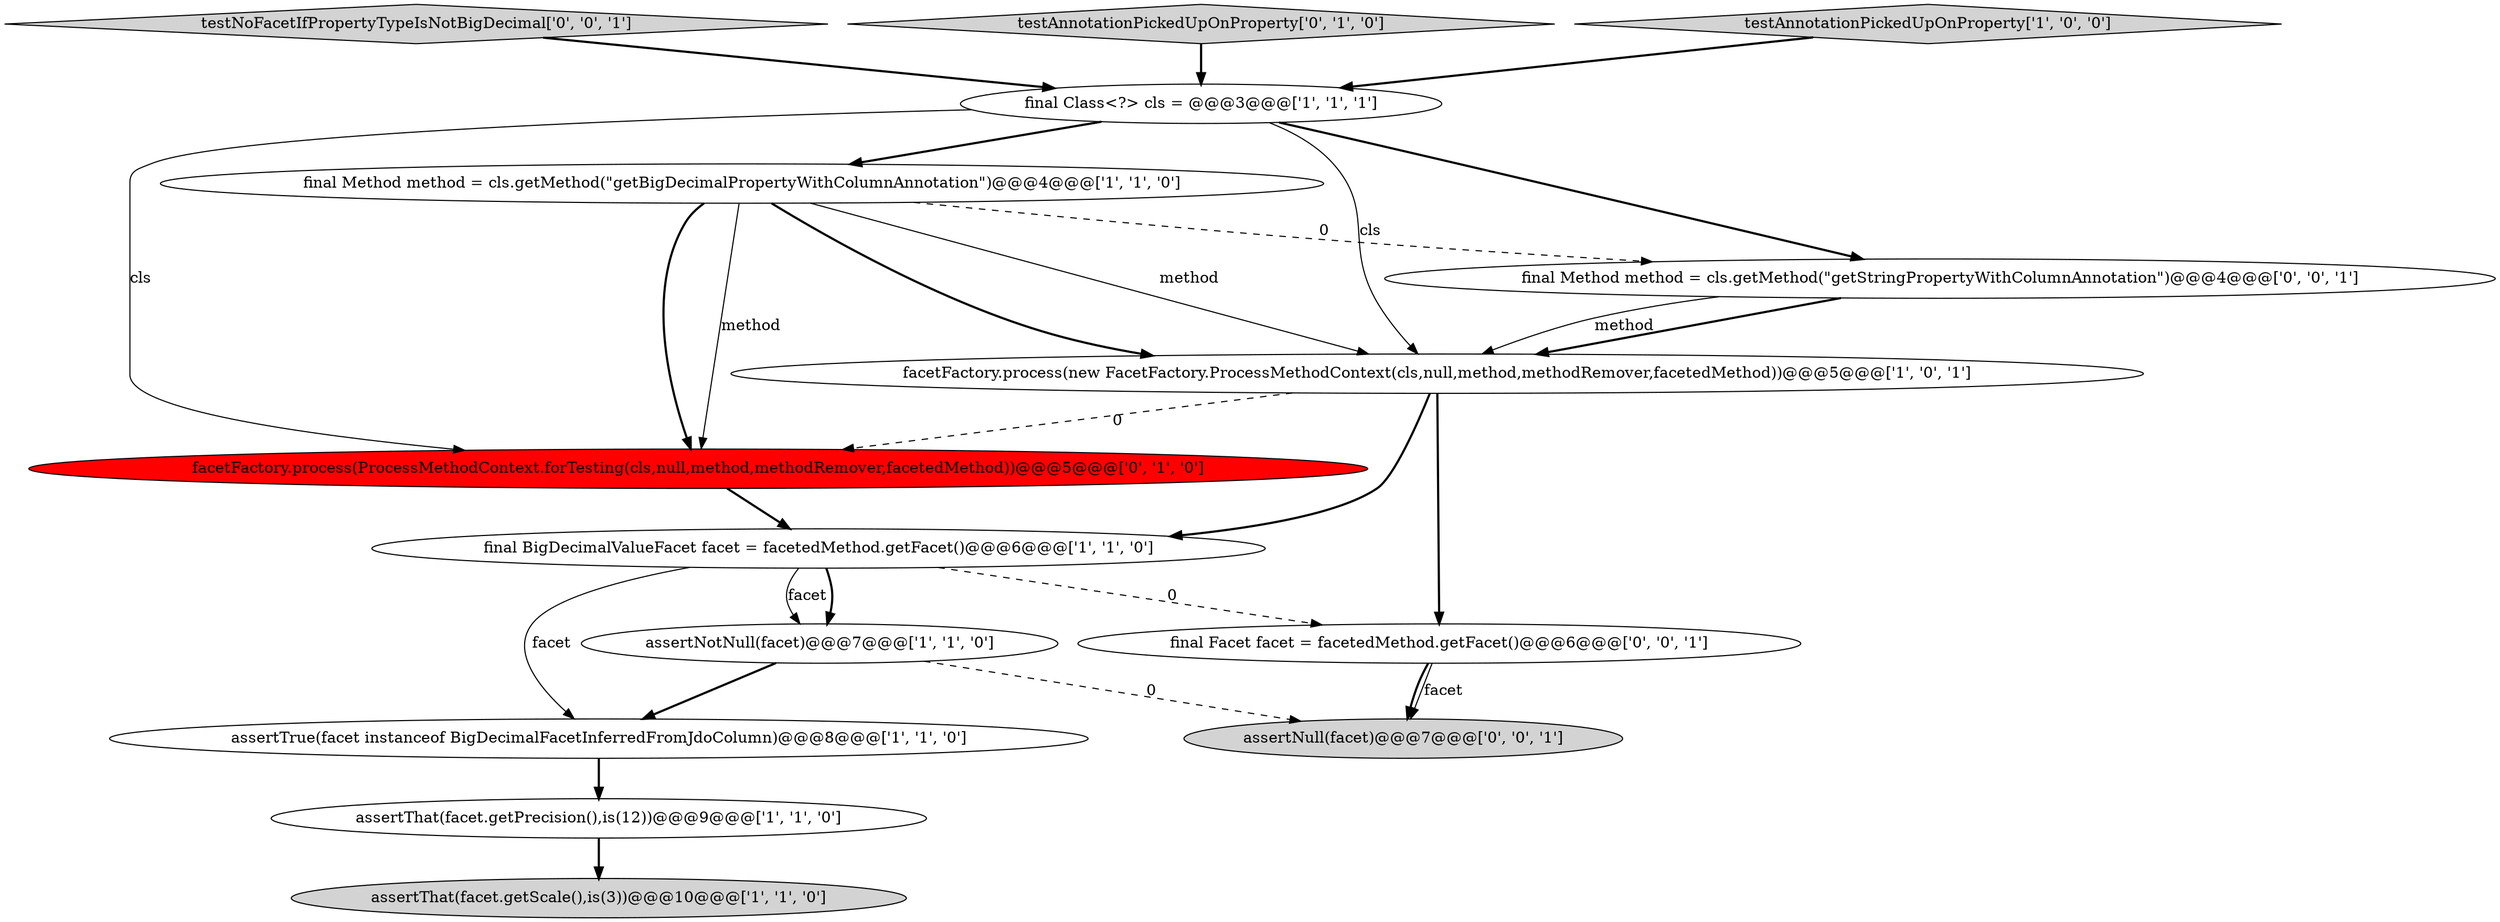 digraph {
11 [style = filled, label = "assertNull(facet)@@@7@@@['0', '0', '1']", fillcolor = lightgray, shape = ellipse image = "AAA0AAABBB3BBB"];
14 [style = filled, label = "final Facet facet = facetedMethod.getFacet()@@@6@@@['0', '0', '1']", fillcolor = white, shape = ellipse image = "AAA0AAABBB3BBB"];
7 [style = filled, label = "final Method method = cls.getMethod(\"getBigDecimalPropertyWithColumnAnnotation\")@@@4@@@['1', '1', '0']", fillcolor = white, shape = ellipse image = "AAA0AAABBB1BBB"];
13 [style = filled, label = "testNoFacetIfPropertyTypeIsNotBigDecimal['0', '0', '1']", fillcolor = lightgray, shape = diamond image = "AAA0AAABBB3BBB"];
5 [style = filled, label = "assertThat(facet.getPrecision(),is(12))@@@9@@@['1', '1', '0']", fillcolor = white, shape = ellipse image = "AAA0AAABBB1BBB"];
9 [style = filled, label = "testAnnotationPickedUpOnProperty['0', '1', '0']", fillcolor = lightgray, shape = diamond image = "AAA0AAABBB2BBB"];
10 [style = filled, label = "facetFactory.process(ProcessMethodContext.forTesting(cls,null,method,methodRemover,facetedMethod))@@@5@@@['0', '1', '0']", fillcolor = red, shape = ellipse image = "AAA1AAABBB2BBB"];
3 [style = filled, label = "assertNotNull(facet)@@@7@@@['1', '1', '0']", fillcolor = white, shape = ellipse image = "AAA0AAABBB1BBB"];
0 [style = filled, label = "final Class<?> cls = @@@3@@@['1', '1', '1']", fillcolor = white, shape = ellipse image = "AAA0AAABBB1BBB"];
4 [style = filled, label = "assertTrue(facet instanceof BigDecimalFacetInferredFromJdoColumn)@@@8@@@['1', '1', '0']", fillcolor = white, shape = ellipse image = "AAA0AAABBB1BBB"];
2 [style = filled, label = "assertThat(facet.getScale(),is(3))@@@10@@@['1', '1', '0']", fillcolor = lightgray, shape = ellipse image = "AAA0AAABBB1BBB"];
6 [style = filled, label = "testAnnotationPickedUpOnProperty['1', '0', '0']", fillcolor = lightgray, shape = diamond image = "AAA0AAABBB1BBB"];
1 [style = filled, label = "final BigDecimalValueFacet facet = facetedMethod.getFacet()@@@6@@@['1', '1', '0']", fillcolor = white, shape = ellipse image = "AAA0AAABBB1BBB"];
8 [style = filled, label = "facetFactory.process(new FacetFactory.ProcessMethodContext(cls,null,method,methodRemover,facetedMethod))@@@5@@@['1', '0', '1']", fillcolor = white, shape = ellipse image = "AAA0AAABBB1BBB"];
12 [style = filled, label = "final Method method = cls.getMethod(\"getStringPropertyWithColumnAnnotation\")@@@4@@@['0', '0', '1']", fillcolor = white, shape = ellipse image = "AAA0AAABBB3BBB"];
8->10 [style = dashed, label="0"];
9->0 [style = bold, label=""];
1->14 [style = dashed, label="0"];
7->10 [style = bold, label=""];
0->12 [style = bold, label=""];
1->3 [style = bold, label=""];
0->8 [style = solid, label="cls"];
1->3 [style = solid, label="facet"];
8->14 [style = bold, label=""];
6->0 [style = bold, label=""];
7->8 [style = bold, label=""];
3->4 [style = bold, label=""];
0->7 [style = bold, label=""];
0->10 [style = solid, label="cls"];
8->1 [style = bold, label=""];
5->2 [style = bold, label=""];
7->10 [style = solid, label="method"];
7->8 [style = solid, label="method"];
1->4 [style = solid, label="facet"];
12->8 [style = bold, label=""];
7->12 [style = dashed, label="0"];
12->8 [style = solid, label="method"];
10->1 [style = bold, label=""];
14->11 [style = bold, label=""];
4->5 [style = bold, label=""];
3->11 [style = dashed, label="0"];
13->0 [style = bold, label=""];
14->11 [style = solid, label="facet"];
}

